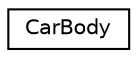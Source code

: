 digraph "Graphical Class Hierarchy"
{
  edge [fontname="Helvetica",fontsize="10",labelfontname="Helvetica",labelfontsize="10"];
  node [fontname="Helvetica",fontsize="10",shape=record];
  rankdir="LR";
  Node0 [label="CarBody",height=0.2,width=0.4,color="black", fillcolor="white", style="filled",URL="$classCarBody.html"];
}
